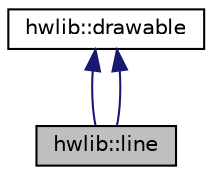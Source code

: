 digraph "hwlib::line"
{
  edge [fontname="Helvetica",fontsize="10",labelfontname="Helvetica",labelfontsize="10"];
  node [fontname="Helvetica",fontsize="10",shape=record];
  Node0 [label="hwlib::line",height=0.2,width=0.4,color="black", fillcolor="grey75", style="filled", fontcolor="black"];
  Node1 -> Node0 [dir="back",color="midnightblue",fontsize="10",style="solid"];
  Node1 [label="hwlib::drawable",height=0.2,width=0.4,color="black", fillcolor="white", style="filled",URL="$classhwlib_1_1drawable.html",tooltip="interface to an drawable object "];
  Node1 -> Node0 [dir="back",color="midnightblue",fontsize="10",style="solid"];
}
